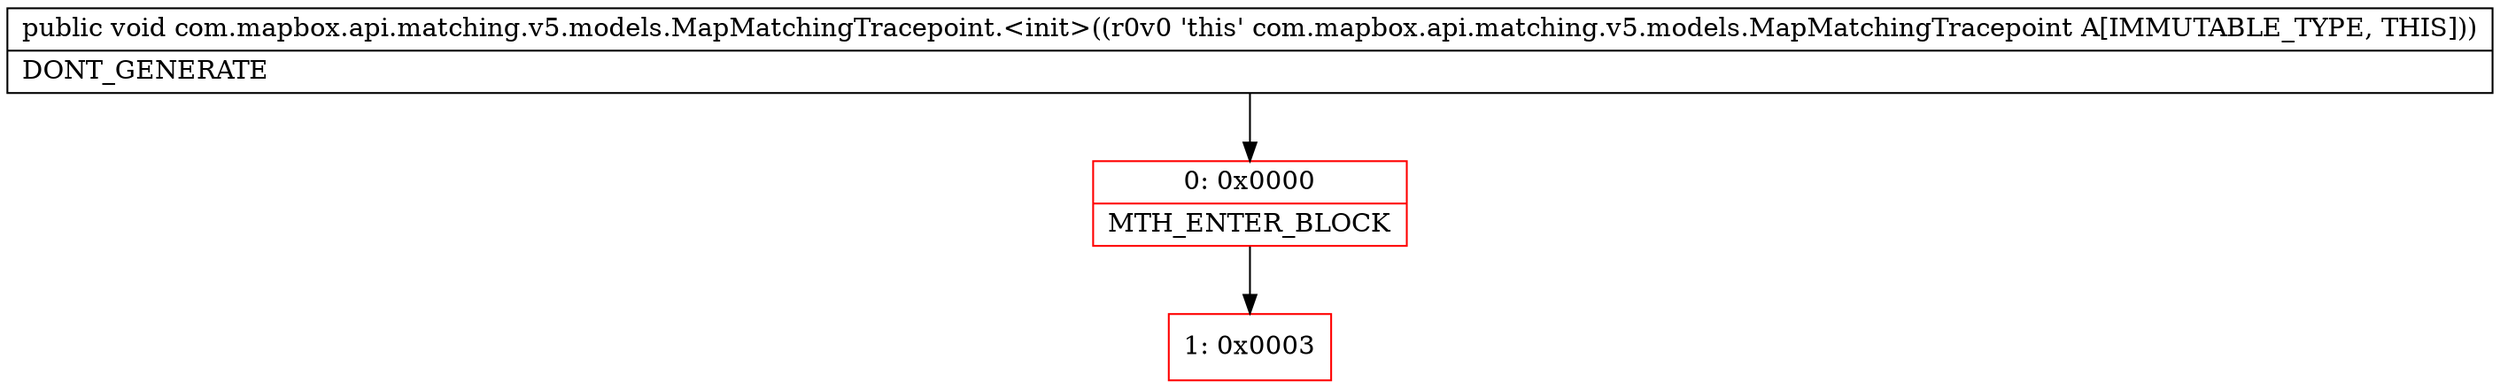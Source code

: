 digraph "CFG forcom.mapbox.api.matching.v5.models.MapMatchingTracepoint.\<init\>()V" {
subgraph cluster_Region_1650092661 {
label = "R(0)";
node [shape=record,color=blue];
}
Node_0 [shape=record,color=red,label="{0\:\ 0x0000|MTH_ENTER_BLOCK\l}"];
Node_1 [shape=record,color=red,label="{1\:\ 0x0003}"];
MethodNode[shape=record,label="{public void com.mapbox.api.matching.v5.models.MapMatchingTracepoint.\<init\>((r0v0 'this' com.mapbox.api.matching.v5.models.MapMatchingTracepoint A[IMMUTABLE_TYPE, THIS]))  | DONT_GENERATE\l}"];
MethodNode -> Node_0;
Node_0 -> Node_1;
}

